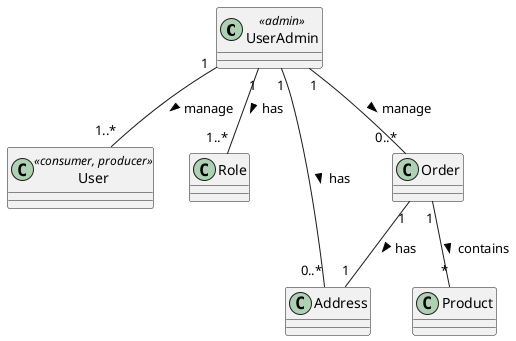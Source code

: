 @startuml

class UserAdmin <<admin>> {}
class User <<consumer, producer>>
class Role {}
class Address {}

' Product Classes
class Product {}
' Order Classes
class Order {}


' User-Role Relationship
UserAdmin "1" -- "1..*" Role : has >
UserAdmin "1" -- "1..*" User : manage >
' User-Address Relationship
UserAdmin "1" -- "0..*" Address : has >
UserAdmin "1" -- "0..*" Order : manage >
' Associations
Order "1" -- "1" Address : has >
Order "1" -- "*" Product : contains >

@enduml
